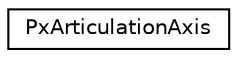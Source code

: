 digraph "Graphical Class Hierarchy"
{
  edge [fontname="Helvetica",fontsize="10",labelfontname="Helvetica",labelfontsize="10"];
  node [fontname="Helvetica",fontsize="10",shape=record];
  rankdir="LR";
  Node0 [label="PxArticulationAxis",height=0.2,width=0.4,color="black", fillcolor="white", style="filled",URL="$structPxArticulationAxis.html"];
}
